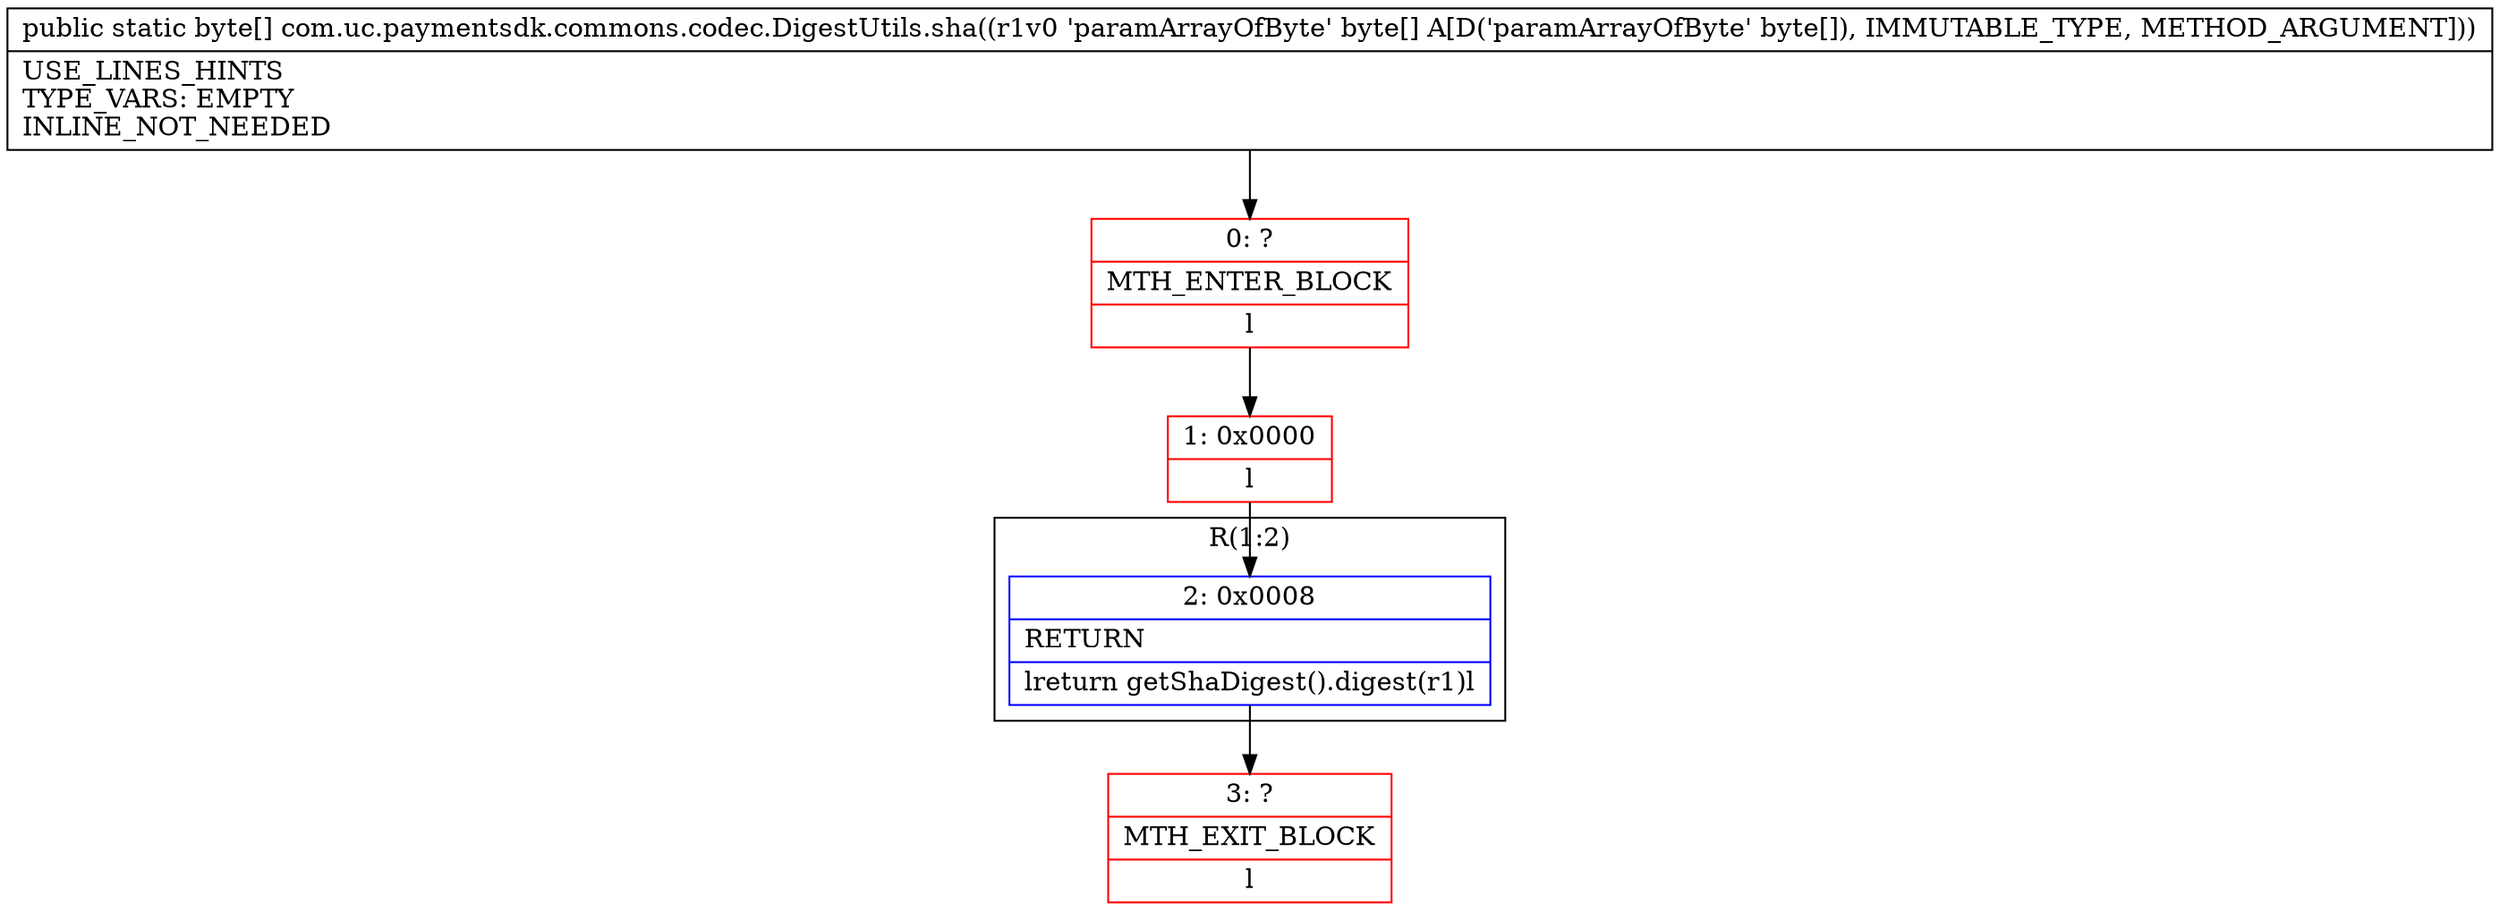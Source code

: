 digraph "CFG forcom.uc.paymentsdk.commons.codec.DigestUtils.sha([B)[B" {
subgraph cluster_Region_1878201065 {
label = "R(1:2)";
node [shape=record,color=blue];
Node_2 [shape=record,label="{2\:\ 0x0008|RETURN\l|lreturn getShaDigest().digest(r1)l}"];
}
Node_0 [shape=record,color=red,label="{0\:\ ?|MTH_ENTER_BLOCK\l|l}"];
Node_1 [shape=record,color=red,label="{1\:\ 0x0000|l}"];
Node_3 [shape=record,color=red,label="{3\:\ ?|MTH_EXIT_BLOCK\l|l}"];
MethodNode[shape=record,label="{public static byte[] com.uc.paymentsdk.commons.codec.DigestUtils.sha((r1v0 'paramArrayOfByte' byte[] A[D('paramArrayOfByte' byte[]), IMMUTABLE_TYPE, METHOD_ARGUMENT]))  | USE_LINES_HINTS\lTYPE_VARS: EMPTY\lINLINE_NOT_NEEDED\l}"];
MethodNode -> Node_0;
Node_2 -> Node_3;
Node_0 -> Node_1;
Node_1 -> Node_2;
}

